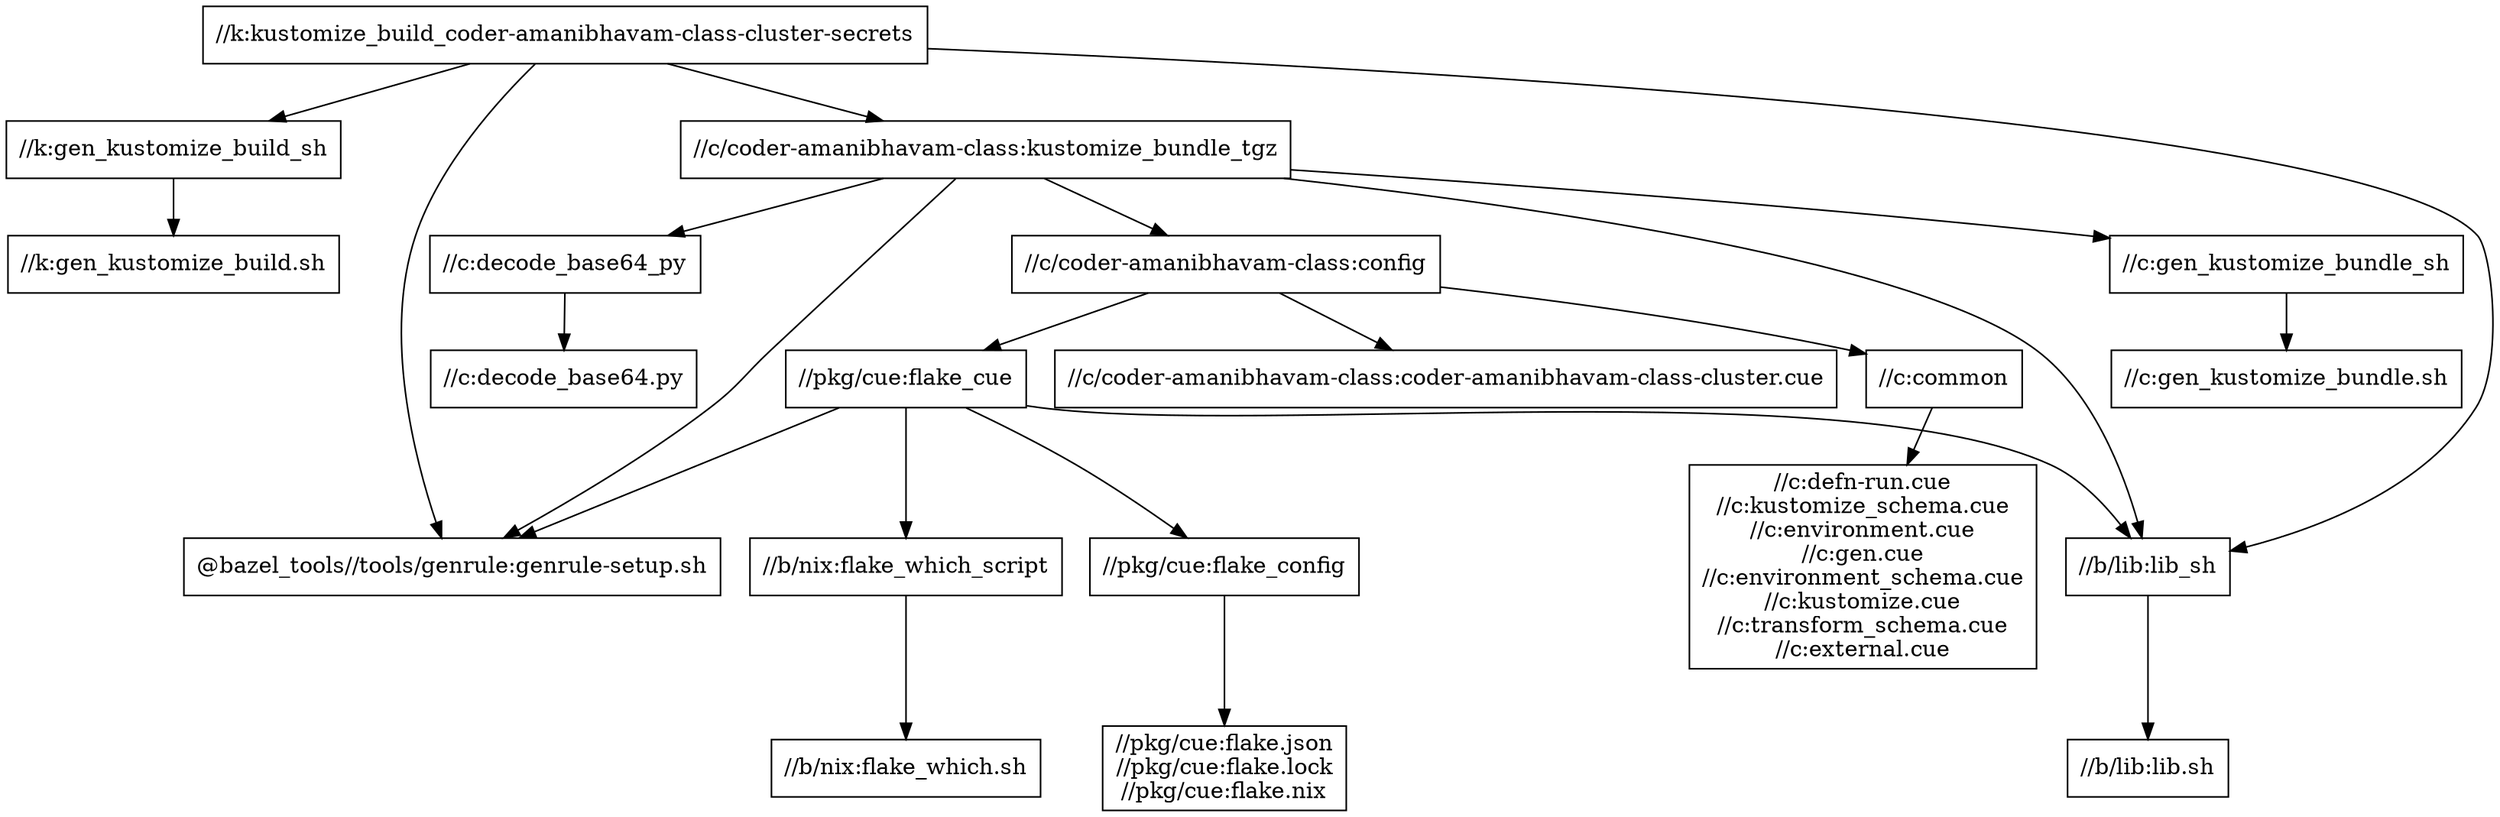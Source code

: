 digraph mygraph {
  node [shape=box];
  "//k:kustomize_build_coder-amanibhavam-class-cluster-secrets"
  "//k:kustomize_build_coder-amanibhavam-class-cluster-secrets" -> "//k:gen_kustomize_build_sh"
  "//k:kustomize_build_coder-amanibhavam-class-cluster-secrets" -> "//c/coder-amanibhavam-class:kustomize_bundle_tgz"
  "//k:kustomize_build_coder-amanibhavam-class-cluster-secrets" -> "//b/lib:lib_sh"
  "//k:kustomize_build_coder-amanibhavam-class-cluster-secrets" -> "@bazel_tools//tools/genrule:genrule-setup.sh"
  "//c/coder-amanibhavam-class:kustomize_bundle_tgz"
  "//c/coder-amanibhavam-class:kustomize_bundle_tgz" -> "//c/coder-amanibhavam-class:config"
  "//c/coder-amanibhavam-class:kustomize_bundle_tgz" -> "@bazel_tools//tools/genrule:genrule-setup.sh"
  "//c/coder-amanibhavam-class:kustomize_bundle_tgz" -> "//c:gen_kustomize_bundle_sh"
  "//c/coder-amanibhavam-class:kustomize_bundle_tgz" -> "//c:decode_base64_py"
  "//c/coder-amanibhavam-class:kustomize_bundle_tgz" -> "//b/lib:lib_sh"
  "//k:gen_kustomize_build_sh"
  "//k:gen_kustomize_build_sh" -> "//k:gen_kustomize_build.sh"
  "//k:gen_kustomize_build.sh"
  "//c:gen_kustomize_bundle_sh"
  "//c:gen_kustomize_bundle_sh" -> "//c:gen_kustomize_bundle.sh"
  "//c:gen_kustomize_bundle.sh"
  "//c:decode_base64_py"
  "//c:decode_base64_py" -> "//c:decode_base64.py"
  "//c/coder-amanibhavam-class:config"
  "//c/coder-amanibhavam-class:config" -> "//c/coder-amanibhavam-class:coder-amanibhavam-class-cluster.cue"
  "//c/coder-amanibhavam-class:config" -> "//pkg/cue:flake_cue"
  "//c/coder-amanibhavam-class:config" -> "//c:common"
  "//c:common"
  "//c:common" -> "//c:defn-run.cue\n//c:kustomize_schema.cue\n//c:environment.cue\n//c:gen.cue\n//c:environment_schema.cue\n//c:kustomize.cue\n//c:transform_schema.cue\n//c:external.cue"
  "//pkg/cue:flake_cue"
  "//pkg/cue:flake_cue" -> "//pkg/cue:flake_config"
  "//pkg/cue:flake_cue" -> "@bazel_tools//tools/genrule:genrule-setup.sh"
  "//pkg/cue:flake_cue" -> "//b/lib:lib_sh"
  "//pkg/cue:flake_cue" -> "//b/nix:flake_which_script"
  "//b/lib:lib_sh"
  "//b/lib:lib_sh" -> "//b/lib:lib.sh"
  "@bazel_tools//tools/genrule:genrule-setup.sh"
  "//c/coder-amanibhavam-class:coder-amanibhavam-class-cluster.cue"
  "//c:decode_base64.py"
  "//pkg/cue:flake_config"
  "//pkg/cue:flake_config" -> "//pkg/cue:flake.json\n//pkg/cue:flake.lock\n//pkg/cue:flake.nix"
  "//pkg/cue:flake.json\n//pkg/cue:flake.lock\n//pkg/cue:flake.nix"
  "//b/lib:lib.sh"
  "//b/nix:flake_which_script"
  "//b/nix:flake_which_script" -> "//b/nix:flake_which.sh"
  "//b/nix:flake_which.sh"
  "//c:defn-run.cue\n//c:kustomize_schema.cue\n//c:environment.cue\n//c:gen.cue\n//c:environment_schema.cue\n//c:kustomize.cue\n//c:transform_schema.cue\n//c:external.cue"
}
